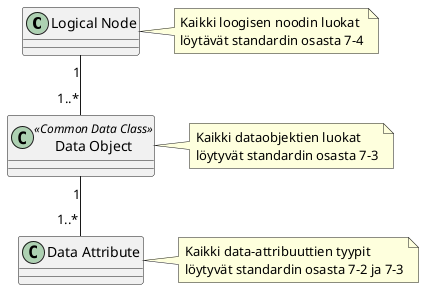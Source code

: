 @startuml
class "Logical Node" as ln
note right
	Kaikki loogisen noodin luokat
	löytävät standardin osasta 7-4
end note
class "Data Object" as do << Common Data Class >>
note right
	Kaikki dataobjektien luokat
	löytyvät standardin osasta 7-3
end note
class "Data Attribute" as da
note right
	Kaikki data-attribuuttien tyypit
	löytyvät standardin osasta 7-2 ja 7-3
end note

ln "1" -- "1..*" do
do "1" -- "1..*" da
@enduml
